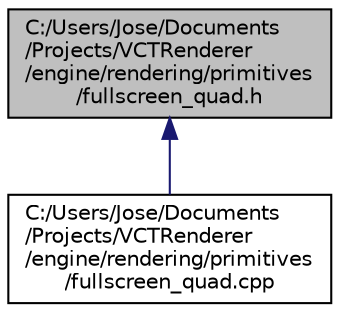 digraph "C:/Users/Jose/Documents/Projects/VCTRenderer/engine/rendering/primitives/fullscreen_quad.h"
{
 // INTERACTIVE_SVG=YES
 // LATEX_PDF_SIZE
  edge [fontname="Helvetica",fontsize="10",labelfontname="Helvetica",labelfontsize="10"];
  node [fontname="Helvetica",fontsize="10",shape=record];
  Node1 [label="C:/Users/Jose/Documents\l/Projects/VCTRenderer\l/engine/rendering/primitives\l/fullscreen_quad.h",height=0.2,width=0.4,color="black", fillcolor="grey75", style="filled", fontcolor="black",tooltip=" "];
  Node1 -> Node2 [dir="back",color="midnightblue",fontsize="10",style="solid",fontname="Helvetica"];
  Node2 [label="C:/Users/Jose/Documents\l/Projects/VCTRenderer\l/engine/rendering/primitives\l/fullscreen_quad.cpp",height=0.2,width=0.4,color="black", fillcolor="white", style="filled",URL="$fullscreen__quad_8cpp.html",tooltip=" "];
}
